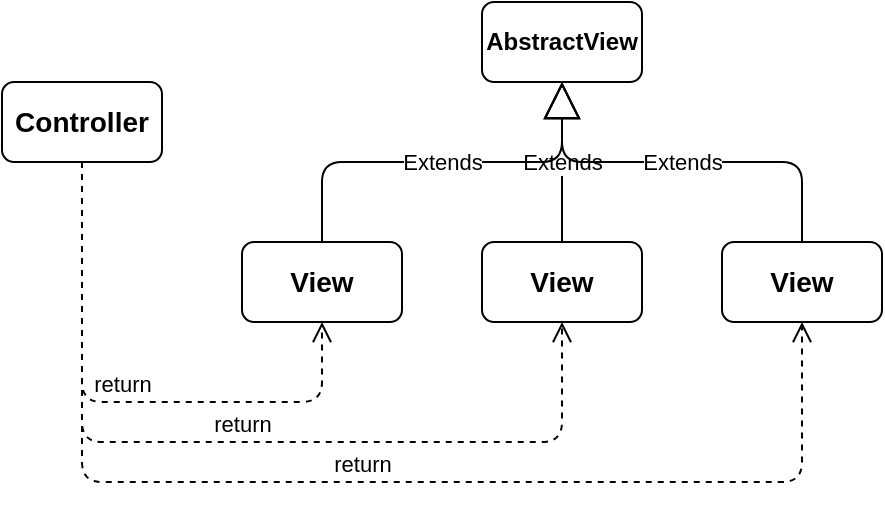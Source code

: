 <mxfile version="14.5.1" type="device"><diagram id="6ZVz86MkxdnKShGHuxJU" name="第 1 页"><mxGraphModel dx="1186" dy="725" grid="1" gridSize="10" guides="1" tooltips="1" connect="1" arrows="1" fold="1" page="1" pageScale="1" pageWidth="827" pageHeight="1169" math="0" shadow="0"><root><mxCell id="0"/><mxCell id="1" parent="0"/><mxCell id="-uiZqABe6f2t_vZ5OlxQ-1" value="&lt;font style=&quot;font-size: 14px&quot;&gt;&lt;b&gt;Controller&lt;/b&gt;&lt;/font&gt;" style="rounded=1;whiteSpace=wrap;html=1;" vertex="1" parent="1"><mxGeometry x="40" y="80" width="80" height="40" as="geometry"/></mxCell><mxCell id="-uiZqABe6f2t_vZ5OlxQ-2" value="&lt;b&gt;AbstractView&lt;/b&gt;" style="rounded=1;whiteSpace=wrap;html=1;" vertex="1" parent="1"><mxGeometry x="280" y="40" width="80" height="40" as="geometry"/></mxCell><mxCell id="-uiZqABe6f2t_vZ5OlxQ-3" value="&lt;b&gt;&lt;font style=&quot;font-size: 14px&quot;&gt;View&lt;/font&gt;&lt;/b&gt;" style="rounded=1;whiteSpace=wrap;html=1;" vertex="1" parent="1"><mxGeometry x="280" y="160" width="80" height="40" as="geometry"/></mxCell><mxCell id="-uiZqABe6f2t_vZ5OlxQ-4" value="&lt;b&gt;&lt;font style=&quot;font-size: 14px&quot;&gt;View&lt;/font&gt;&lt;/b&gt;" style="rounded=1;whiteSpace=wrap;html=1;" vertex="1" parent="1"><mxGeometry x="160" y="160" width="80" height="40" as="geometry"/></mxCell><mxCell id="-uiZqABe6f2t_vZ5OlxQ-5" value="&lt;b&gt;&lt;font style=&quot;font-size: 14px&quot;&gt;View&lt;/font&gt;&lt;/b&gt;" style="rounded=1;whiteSpace=wrap;html=1;" vertex="1" parent="1"><mxGeometry x="400" y="160" width="80" height="40" as="geometry"/></mxCell><mxCell id="-uiZqABe6f2t_vZ5OlxQ-7" value="Extends" style="endArrow=block;endSize=16;endFill=0;html=1;exitX=0.5;exitY=0;exitDx=0;exitDy=0;" edge="1" parent="1" source="-uiZqABe6f2t_vZ5OlxQ-3"><mxGeometry width="160" relative="1" as="geometry"><mxPoint x="160" y="80" as="sourcePoint"/><mxPoint x="320" y="80" as="targetPoint"/></mxGeometry></mxCell><mxCell id="-uiZqABe6f2t_vZ5OlxQ-8" value="Extends" style="endArrow=block;endSize=16;endFill=0;html=1;exitX=0.5;exitY=0;exitDx=0;exitDy=0;" edge="1" parent="1" source="-uiZqABe6f2t_vZ5OlxQ-5"><mxGeometry width="160" relative="1" as="geometry"><mxPoint x="330" y="170" as="sourcePoint"/><mxPoint x="320" y="80" as="targetPoint"/><Array as="points"><mxPoint x="440" y="120"/><mxPoint x="320" y="120"/></Array></mxGeometry></mxCell><mxCell id="-uiZqABe6f2t_vZ5OlxQ-9" value="Extends" style="endArrow=block;endSize=16;endFill=0;html=1;exitX=0.5;exitY=0;exitDx=0;exitDy=0;" edge="1" parent="1" source="-uiZqABe6f2t_vZ5OlxQ-4"><mxGeometry width="160" relative="1" as="geometry"><mxPoint x="330" y="170" as="sourcePoint"/><mxPoint x="320" y="80" as="targetPoint"/><Array as="points"><mxPoint x="200" y="120"/><mxPoint x="320" y="120"/></Array></mxGeometry></mxCell><mxCell id="-uiZqABe6f2t_vZ5OlxQ-10" value="return" style="html=1;verticalAlign=bottom;endArrow=open;dashed=1;endSize=8;exitX=0.5;exitY=1;exitDx=0;exitDy=0;entryX=0.5;entryY=1;entryDx=0;entryDy=0;" edge="1" parent="1" source="-uiZqABe6f2t_vZ5OlxQ-1" target="-uiZqABe6f2t_vZ5OlxQ-4"><mxGeometry relative="1" as="geometry"><mxPoint x="100" y="150" as="sourcePoint"/><mxPoint x="90" y="320" as="targetPoint"/><Array as="points"><mxPoint x="80" y="240"/><mxPoint x="200" y="240"/></Array></mxGeometry></mxCell><mxCell id="-uiZqABe6f2t_vZ5OlxQ-11" value="return" style="html=1;verticalAlign=bottom;endArrow=open;dashed=1;endSize=8;exitX=0.5;exitY=1;exitDx=0;exitDy=0;entryX=0.5;entryY=1;entryDx=0;entryDy=0;" edge="1" parent="1" source="-uiZqABe6f2t_vZ5OlxQ-1" target="-uiZqABe6f2t_vZ5OlxQ-3"><mxGeometry relative="1" as="geometry"><mxPoint x="200" y="200" as="sourcePoint"/><mxPoint x="320" y="280" as="targetPoint"/><Array as="points"><mxPoint x="80" y="260"/><mxPoint x="320" y="260"/></Array></mxGeometry></mxCell><mxCell id="-uiZqABe6f2t_vZ5OlxQ-12" value="return" style="html=1;verticalAlign=bottom;endArrow=open;dashed=1;endSize=8;exitX=0.5;exitY=1;exitDx=0;exitDy=0;entryX=0.5;entryY=1;entryDx=0;entryDy=0;" edge="1" parent="1" source="-uiZqABe6f2t_vZ5OlxQ-1" target="-uiZqABe6f2t_vZ5OlxQ-5"><mxGeometry relative="1" as="geometry"><mxPoint x="100" y="140" as="sourcePoint"/><mxPoint x="220" y="220" as="targetPoint"/><Array as="points"><mxPoint x="80" y="280"/><mxPoint x="440" y="280"/></Array></mxGeometry></mxCell></root></mxGraphModel></diagram></mxfile>